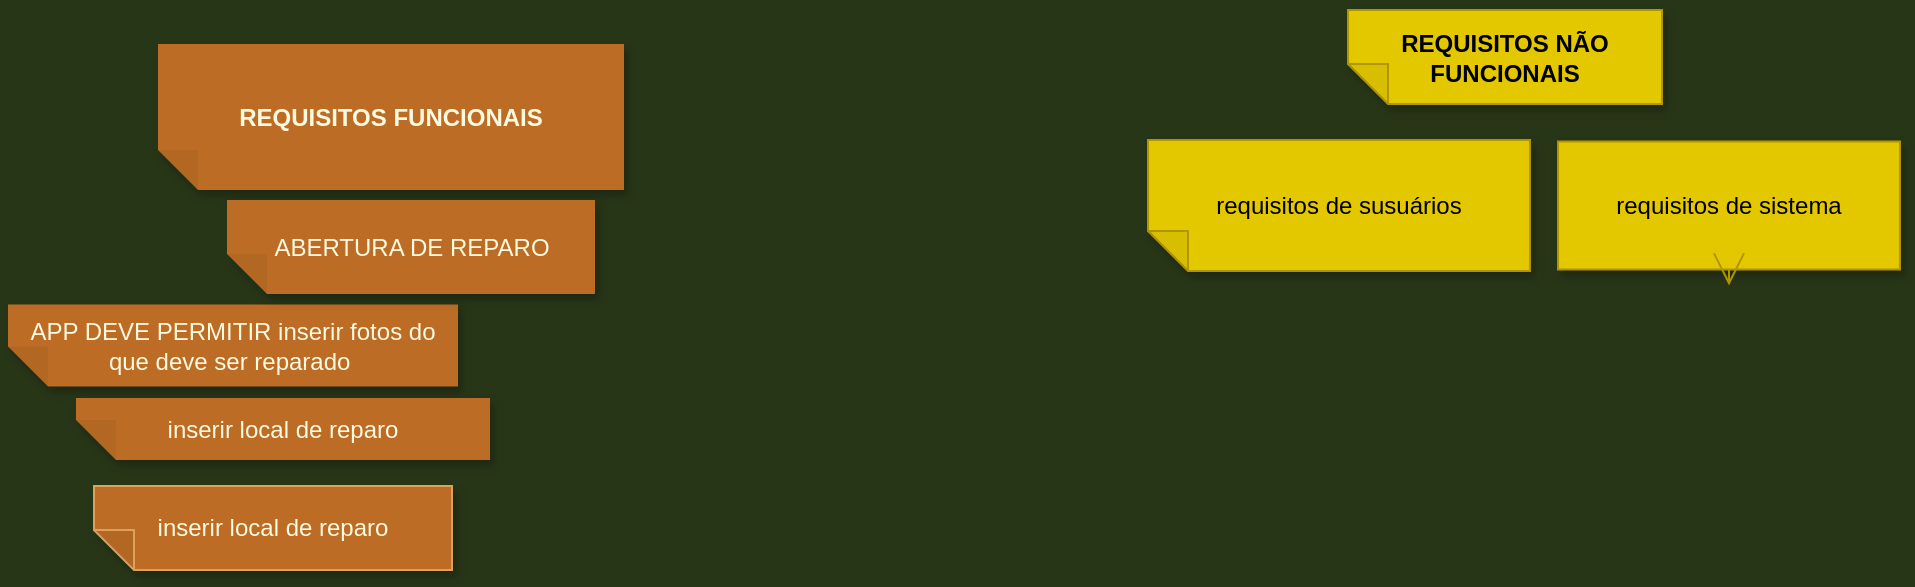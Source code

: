 <mxfile version="20.2.8" type="github">
  <diagram id="33-x3izG2sY_xsUPlSyk" name="Página-1">
    <mxGraphModel dx="1466" dy="871" grid="0" gridSize="10" guides="1" tooltips="1" connect="1" arrows="1" fold="1" page="0" pageScale="1" pageWidth="827" pageHeight="1169" background="#283618" math="0" shadow="0">
      <root>
        <mxCell id="0" />
        <mxCell id="1" parent="0" />
        <mxCell id="I8iXI1FxNK-G85cXIj4k-1" value="&lt;b&gt;REQUISITOS FUNCIONAIS&lt;/b&gt;" style="shape=note;whiteSpace=wrap;html=1;backgroundOutline=1;fontColor=#FEFAE0;darkOpacity=0.05;fillColor=#BC6C25;strokeColor=none;fillStyle=solid;direction=west;gradientDirection=north;shadow=1;size=20;pointerEvents=1;hachureGap=4;" vertex="1" parent="1">
          <mxGeometry x="-121" y="-143" width="233" height="73" as="geometry" />
        </mxCell>
        <mxCell id="I8iXI1FxNK-G85cXIj4k-3" value="APP DEVE PERMITIR inserir fotos do que deve ser reparado&amp;nbsp;" style="shape=note;whiteSpace=wrap;html=1;backgroundOutline=1;fontColor=#FEFAE0;darkOpacity=0.05;fillColor=#BC6C25;strokeColor=none;fillStyle=solid;direction=west;gradientDirection=north;shadow=1;size=20;pointerEvents=1;hachureGap=4;" vertex="1" parent="1">
          <mxGeometry x="-196" y="-12.75" width="225" height="41" as="geometry" />
        </mxCell>
        <mxCell id="I8iXI1FxNK-G85cXIj4k-4" value="ABERTURA DE REPARO&lt;br&gt;" style="shape=note;whiteSpace=wrap;html=1;backgroundOutline=1;fontColor=#FEFAE0;darkOpacity=0.05;fillColor=#BC6C25;strokeColor=none;fillStyle=solid;direction=west;gradientDirection=north;shadow=1;size=20;pointerEvents=1;hachureGap=4;" vertex="1" parent="1">
          <mxGeometry x="-86.5" y="-65" width="184" height="47" as="geometry" />
        </mxCell>
        <mxCell id="I8iXI1FxNK-G85cXIj4k-5" value="&lt;span style=&quot;font-weight: normal;&quot;&gt;requisitos de sistema&lt;/span&gt;" style="shape=note;whiteSpace=wrap;html=1;backgroundOutline=1;fontColor=#000000;darkOpacity=0.05;fillColor=#e3c800;strokeColor=#B09500;fillStyle=solid;direction=west;gradientDirection=north;shadow=1;size=0;pointerEvents=1;hachureGap=4;fontStyle=1" vertex="1" parent="1">
          <mxGeometry x="579" y="-94.25" width="171" height="64" as="geometry" />
        </mxCell>
        <mxCell id="I8iXI1FxNK-G85cXIj4k-6" value="&lt;span style=&quot;font-weight: normal;&quot;&gt;requisitos de susuários&lt;/span&gt;" style="shape=note;whiteSpace=wrap;html=1;backgroundOutline=1;fontColor=#000000;darkOpacity=0.05;fillColor=#e3c800;strokeColor=#B09500;fillStyle=solid;direction=west;gradientDirection=north;shadow=1;size=20;pointerEvents=1;hachureGap=4;fontStyle=1" vertex="1" parent="1">
          <mxGeometry x="374" y="-95" width="191" height="65.5" as="geometry" />
        </mxCell>
        <mxCell id="I8iXI1FxNK-G85cXIj4k-7" style="edgeStyle=none;curved=1;rounded=0;orthogonalLoop=1;jettySize=auto;html=1;exitX=0.5;exitY=0;exitDx=0;exitDy=0;exitPerimeter=0;strokeColor=#B09500;fontColor=#FEFAE0;endArrow=open;startSize=14;endSize=14;sourcePerimeterSpacing=8;targetPerimeterSpacing=8;fillColor=#e3c800;labelBackgroundColor=#283618;" edge="1" parent="1" source="I8iXI1FxNK-G85cXIj4k-5" target="I8iXI1FxNK-G85cXIj4k-5">
          <mxGeometry relative="1" as="geometry" />
        </mxCell>
        <mxCell id="I8iXI1FxNK-G85cXIj4k-10" value="inserir local de reparo" style="shape=note;whiteSpace=wrap;html=1;backgroundOutline=1;fontColor=#FEFAE0;darkOpacity=0.05;fillColor=#BC6C25;strokeColor=none;fillStyle=solid;direction=west;gradientDirection=north;shadow=1;size=20;pointerEvents=1;hachureGap=4;" vertex="1" parent="1">
          <mxGeometry x="-162" y="34" width="207" height="31" as="geometry" />
        </mxCell>
        <mxCell id="I8iXI1FxNK-G85cXIj4k-11" value="inserir local de reparo" style="shape=note;whiteSpace=wrap;html=1;backgroundOutline=1;darkOpacity=0.05;fillColor=#BC6C25;strokeColor=#DDA15E;fillStyle=solid;direction=west;gradientDirection=north;shadow=1;size=20;pointerEvents=1;hachureGap=4;fontColor=#FEFAE0;" vertex="1" parent="1">
          <mxGeometry x="-153" y="78" width="179" height="42" as="geometry" />
        </mxCell>
        <mxCell id="I8iXI1FxNK-G85cXIj4k-13" value="&lt;b&gt;REQUISITOS NÃO FUNCIONAIS&lt;/b&gt;" style="shape=note;whiteSpace=wrap;html=1;backgroundOutline=1;fontColor=#000000;darkOpacity=0.05;fillColor=#e3c800;strokeColor=#B09500;fillStyle=solid;direction=west;gradientDirection=north;shadow=1;size=20;pointerEvents=1;hachureGap=4;" vertex="1" parent="1">
          <mxGeometry x="474" y="-160" width="157" height="47" as="geometry" />
        </mxCell>
      </root>
    </mxGraphModel>
  </diagram>
</mxfile>
